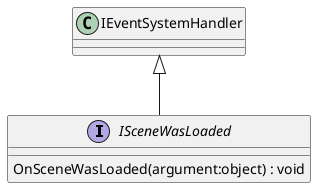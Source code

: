 @startuml
interface ISceneWasLoaded {
    OnSceneWasLoaded(argument:object) : void
}
IEventSystemHandler <|-- ISceneWasLoaded
@enduml
